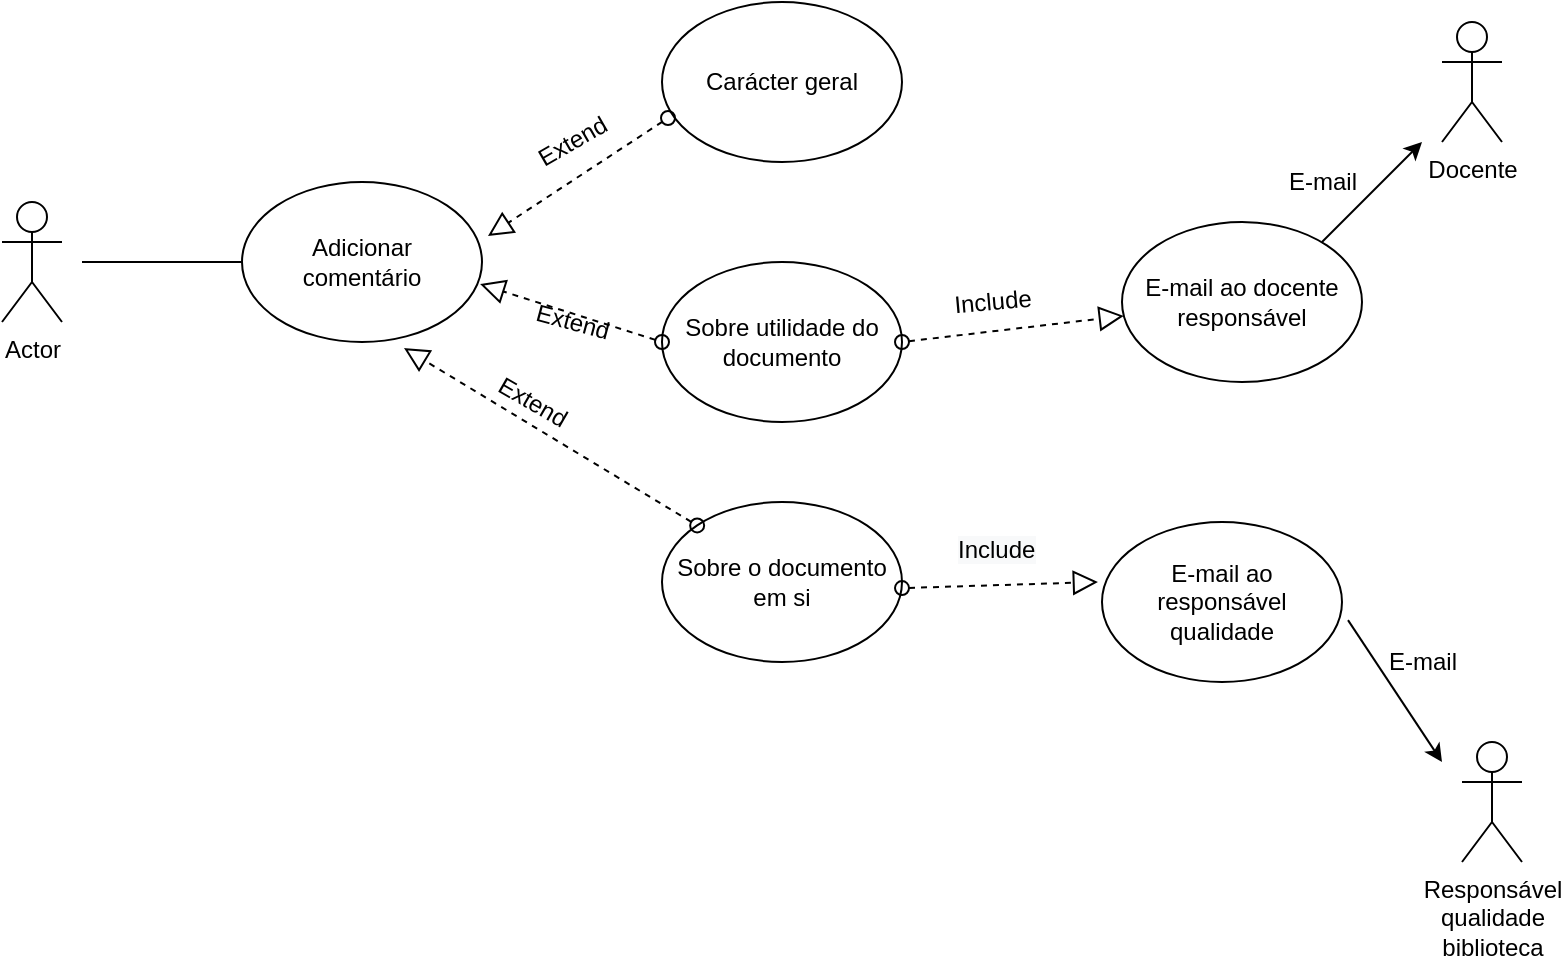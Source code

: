 <mxfile version="14.1.9" type="github">
  <diagram id="DFihhDnxBOuUpyO_5-VL" name="Page-1">
    <mxGraphModel dx="868" dy="482" grid="1" gridSize="10" guides="1" tooltips="1" connect="1" arrows="1" fold="1" page="1" pageScale="1" pageWidth="827" pageHeight="1169" math="0" shadow="0">
      <root>
        <mxCell id="0" />
        <mxCell id="1" parent="0" />
        <mxCell id="2QnUVZ7CYLrn3VQfSW0I-1" value="Actor" style="shape=umlActor;verticalLabelPosition=bottom;verticalAlign=top;html=1;outlineConnect=0;" vertex="1" parent="1">
          <mxGeometry x="50" y="130" width="30" height="60" as="geometry" />
        </mxCell>
        <mxCell id="2QnUVZ7CYLrn3VQfSW0I-2" value="Adicionar &lt;br&gt;comentário" style="ellipse;whiteSpace=wrap;html=1;" vertex="1" parent="1">
          <mxGeometry x="170" y="120" width="120" height="80" as="geometry" />
        </mxCell>
        <mxCell id="2QnUVZ7CYLrn3VQfSW0I-3" value="" style="endArrow=none;html=1;entryX=0;entryY=0.5;entryDx=0;entryDy=0;" edge="1" parent="1" target="2QnUVZ7CYLrn3VQfSW0I-2">
          <mxGeometry width="50" height="50" relative="1" as="geometry">
            <mxPoint x="90" y="160" as="sourcePoint" />
            <mxPoint x="140" y="110" as="targetPoint" />
          </mxGeometry>
        </mxCell>
        <mxCell id="2QnUVZ7CYLrn3VQfSW0I-4" value="Carácter geral" style="ellipse;whiteSpace=wrap;html=1;" vertex="1" parent="1">
          <mxGeometry x="380" y="30" width="120" height="80" as="geometry" />
        </mxCell>
        <mxCell id="2QnUVZ7CYLrn3VQfSW0I-5" value="Sobre utilidade do documento" style="ellipse;whiteSpace=wrap;html=1;" vertex="1" parent="1">
          <mxGeometry x="380" y="160" width="120" height="80" as="geometry" />
        </mxCell>
        <mxCell id="2QnUVZ7CYLrn3VQfSW0I-7" value="Sobre o documento em si" style="ellipse;whiteSpace=wrap;html=1;" vertex="1" parent="1">
          <mxGeometry x="380" y="280" width="120" height="80" as="geometry" />
        </mxCell>
        <mxCell id="2QnUVZ7CYLrn3VQfSW0I-11" value="" style="startArrow=oval;startFill=0;startSize=7;endArrow=block;endFill=0;endSize=10;dashed=1;html=1;exitX=0;exitY=0.5;exitDx=0;exitDy=0;entryX=0.992;entryY=0.638;entryDx=0;entryDy=0;entryPerimeter=0;" edge="1" parent="1" source="2QnUVZ7CYLrn3VQfSW0I-5" target="2QnUVZ7CYLrn3VQfSW0I-2">
          <mxGeometry width="100" relative="1" as="geometry">
            <mxPoint x="260" y="240" as="sourcePoint" />
            <mxPoint x="300" y="180" as="targetPoint" />
          </mxGeometry>
        </mxCell>
        <mxCell id="2QnUVZ7CYLrn3VQfSW0I-12" value="" style="startArrow=oval;startFill=0;startSize=7;endArrow=block;endFill=0;endSize=10;dashed=1;html=1;entryX=1.025;entryY=0.338;entryDx=0;entryDy=0;entryPerimeter=0;exitX=0.025;exitY=0.725;exitDx=0;exitDy=0;exitPerimeter=0;" edge="1" parent="1" source="2QnUVZ7CYLrn3VQfSW0I-4" target="2QnUVZ7CYLrn3VQfSW0I-2">
          <mxGeometry width="100" relative="1" as="geometry">
            <mxPoint x="260" y="50" as="sourcePoint" />
            <mxPoint x="360" y="50" as="targetPoint" />
          </mxGeometry>
        </mxCell>
        <mxCell id="2QnUVZ7CYLrn3VQfSW0I-13" value="" style="startArrow=oval;startFill=0;startSize=7;endArrow=block;endFill=0;endSize=10;dashed=1;html=1;exitX=0;exitY=0;exitDx=0;exitDy=0;entryX=0.675;entryY=1.038;entryDx=0;entryDy=0;entryPerimeter=0;" edge="1" parent="1" source="2QnUVZ7CYLrn3VQfSW0I-7" target="2QnUVZ7CYLrn3VQfSW0I-2">
          <mxGeometry width="100" relative="1" as="geometry">
            <mxPoint x="393.96" y="231.04" as="sourcePoint" />
            <mxPoint x="291" y="196" as="targetPoint" />
          </mxGeometry>
        </mxCell>
        <mxCell id="2QnUVZ7CYLrn3VQfSW0I-14" value="Extend" style="text;html=1;align=center;verticalAlign=middle;resizable=0;points=[];autosize=1;rotation=-30;" vertex="1" parent="1">
          <mxGeometry x="310" y="90" width="50" height="20" as="geometry" />
        </mxCell>
        <mxCell id="2QnUVZ7CYLrn3VQfSW0I-15" value="Extend" style="text;html=1;align=center;verticalAlign=middle;resizable=0;points=[];autosize=1;rotation=15;" vertex="1" parent="1">
          <mxGeometry x="310" y="180" width="50" height="20" as="geometry" />
        </mxCell>
        <mxCell id="2QnUVZ7CYLrn3VQfSW0I-16" value="Extend" style="text;html=1;align=center;verticalAlign=middle;resizable=0;points=[];autosize=1;rotation=30;" vertex="1" parent="1">
          <mxGeometry x="290" y="220" width="50" height="20" as="geometry" />
        </mxCell>
        <mxCell id="2QnUVZ7CYLrn3VQfSW0I-17" value="E-mail ao docente responsável" style="ellipse;whiteSpace=wrap;html=1;" vertex="1" parent="1">
          <mxGeometry x="610" y="140" width="120" height="80" as="geometry" />
        </mxCell>
        <mxCell id="2QnUVZ7CYLrn3VQfSW0I-18" value="" style="startArrow=oval;startFill=0;startSize=7;endArrow=block;endFill=0;endSize=10;dashed=1;html=1;exitX=1;exitY=0.5;exitDx=0;exitDy=0;" edge="1" parent="1" source="2QnUVZ7CYLrn3VQfSW0I-5" target="2QnUVZ7CYLrn3VQfSW0I-17">
          <mxGeometry width="100" relative="1" as="geometry">
            <mxPoint x="647.574" y="255.856" as="sourcePoint" />
            <mxPoint x="560" y="204.14" as="targetPoint" />
          </mxGeometry>
        </mxCell>
        <mxCell id="2QnUVZ7CYLrn3VQfSW0I-19" value="E-mail ao responsável qualidade" style="ellipse;whiteSpace=wrap;html=1;" vertex="1" parent="1">
          <mxGeometry x="600" y="290" width="120" height="80" as="geometry" />
        </mxCell>
        <mxCell id="2QnUVZ7CYLrn3VQfSW0I-20" value="" style="startArrow=oval;startFill=0;startSize=7;endArrow=block;endFill=0;endSize=10;dashed=1;html=1;exitX=1;exitY=0.5;exitDx=0;exitDy=0;entryX=-0.017;entryY=0.375;entryDx=0;entryDy=0;entryPerimeter=0;" edge="1" parent="1" target="2QnUVZ7CYLrn3VQfSW0I-19">
          <mxGeometry width="100" relative="1" as="geometry">
            <mxPoint x="500" y="323.05" as="sourcePoint" />
            <mxPoint x="610.913" y="310.001" as="targetPoint" />
          </mxGeometry>
        </mxCell>
        <mxCell id="2QnUVZ7CYLrn3VQfSW0I-21" value="Include" style="text;html=1;align=center;verticalAlign=middle;resizable=0;points=[];autosize=1;rotation=-5;" vertex="1" parent="1">
          <mxGeometry x="520" y="170" width="50" height="20" as="geometry" />
        </mxCell>
        <mxCell id="2QnUVZ7CYLrn3VQfSW0I-22" value="&lt;span style=&quot;color: rgb(0, 0, 0); font-family: helvetica; font-size: 12px; font-style: normal; font-weight: 400; letter-spacing: normal; text-align: center; text-indent: 0px; text-transform: none; word-spacing: 0px; background-color: rgb(248, 249, 250); display: inline; float: none;&quot;&gt;Include&lt;/span&gt;" style="text;whiteSpace=wrap;html=1;" vertex="1" parent="1">
          <mxGeometry x="526" y="290" width="60" height="30" as="geometry" />
        </mxCell>
        <mxCell id="2QnUVZ7CYLrn3VQfSW0I-23" value="Docente" style="shape=umlActor;verticalLabelPosition=bottom;verticalAlign=top;html=1;outlineConnect=0;" vertex="1" parent="1">
          <mxGeometry x="770" y="40" width="30" height="60" as="geometry" />
        </mxCell>
        <mxCell id="2QnUVZ7CYLrn3VQfSW0I-26" value="" style="endArrow=classic;html=1;" edge="1" parent="1">
          <mxGeometry width="50" height="50" relative="1" as="geometry">
            <mxPoint x="710" y="150" as="sourcePoint" />
            <mxPoint x="760" y="100" as="targetPoint" />
          </mxGeometry>
        </mxCell>
        <mxCell id="2QnUVZ7CYLrn3VQfSW0I-27" value="" style="endArrow=classic;html=1;exitX=1.025;exitY=0.613;exitDx=0;exitDy=0;exitPerimeter=0;" edge="1" parent="1" source="2QnUVZ7CYLrn3VQfSW0I-19">
          <mxGeometry width="50" height="50" relative="1" as="geometry">
            <mxPoint x="710" y="380" as="sourcePoint" />
            <mxPoint x="770" y="410" as="targetPoint" />
          </mxGeometry>
        </mxCell>
        <mxCell id="2QnUVZ7CYLrn3VQfSW0I-30" value="Responsável &lt;br&gt;qualidade&lt;br&gt;biblioteca" style="shape=umlActor;verticalLabelPosition=bottom;verticalAlign=top;html=1;outlineConnect=0;" vertex="1" parent="1">
          <mxGeometry x="780" y="400" width="30" height="60" as="geometry" />
        </mxCell>
        <mxCell id="2QnUVZ7CYLrn3VQfSW0I-31" value="E-mail" style="text;html=1;align=center;verticalAlign=middle;resizable=0;points=[];autosize=1;" vertex="1" parent="1">
          <mxGeometry x="735" y="350" width="50" height="20" as="geometry" />
        </mxCell>
        <mxCell id="2QnUVZ7CYLrn3VQfSW0I-32" value="E-mail" style="text;html=1;align=center;verticalAlign=middle;resizable=0;points=[];autosize=1;" vertex="1" parent="1">
          <mxGeometry x="685" y="110" width="50" height="20" as="geometry" />
        </mxCell>
      </root>
    </mxGraphModel>
  </diagram>
</mxfile>
